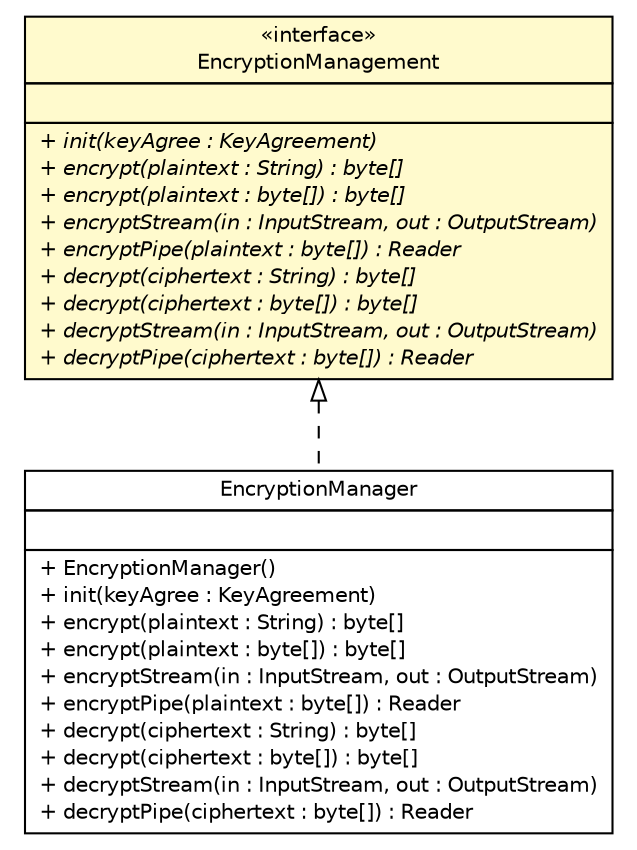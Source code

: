 #!/usr/local/bin/dot
#
# Class diagram 
# Generated by UMLGraph version R5_6 (http://www.umlgraph.org/)
#

digraph G {
	edge [fontname="Helvetica",fontsize=10,labelfontname="Helvetica",labelfontsize=10];
	node [fontname="Helvetica",fontsize=10,shape=plaintext];
	nodesep=0.25;
	ranksep=0.5;
	// sorcer.core.loki.crypt.EncryptionManager
	c216746 [label=<<table title="sorcer.core.loki.crypt.EncryptionManager" border="0" cellborder="1" cellspacing="0" cellpadding="2" port="p" href="./EncryptionManager.html">
		<tr><td><table border="0" cellspacing="0" cellpadding="1">
<tr><td align="center" balign="center"> EncryptionManager </td></tr>
		</table></td></tr>
		<tr><td><table border="0" cellspacing="0" cellpadding="1">
<tr><td align="left" balign="left">  </td></tr>
		</table></td></tr>
		<tr><td><table border="0" cellspacing="0" cellpadding="1">
<tr><td align="left" balign="left"> + EncryptionManager() </td></tr>
<tr><td align="left" balign="left"> + init(keyAgree : KeyAgreement) </td></tr>
<tr><td align="left" balign="left"> + encrypt(plaintext : String) : byte[] </td></tr>
<tr><td align="left" balign="left"> + encrypt(plaintext : byte[]) : byte[] </td></tr>
<tr><td align="left" balign="left"> + encryptStream(in : InputStream, out : OutputStream) </td></tr>
<tr><td align="left" balign="left"> + encryptPipe(plaintext : byte[]) : Reader </td></tr>
<tr><td align="left" balign="left"> + decrypt(ciphertext : String) : byte[] </td></tr>
<tr><td align="left" balign="left"> + decrypt(ciphertext : byte[]) : byte[] </td></tr>
<tr><td align="left" balign="left"> + decryptStream(in : InputStream, out : OutputStream) </td></tr>
<tr><td align="left" balign="left"> + decryptPipe(ciphertext : byte[]) : Reader </td></tr>
		</table></td></tr>
		</table>>, URL="./EncryptionManager.html", fontname="Helvetica", fontcolor="black", fontsize=10.0];
	// sorcer.core.loki.crypt.EncryptionManagement
	c216747 [label=<<table title="sorcer.core.loki.crypt.EncryptionManagement" border="0" cellborder="1" cellspacing="0" cellpadding="2" port="p" bgcolor="lemonChiffon" href="./EncryptionManagement.html">
		<tr><td><table border="0" cellspacing="0" cellpadding="1">
<tr><td align="center" balign="center"> &#171;interface&#187; </td></tr>
<tr><td align="center" balign="center"> EncryptionManagement </td></tr>
		</table></td></tr>
		<tr><td><table border="0" cellspacing="0" cellpadding="1">
<tr><td align="left" balign="left">  </td></tr>
		</table></td></tr>
		<tr><td><table border="0" cellspacing="0" cellpadding="1">
<tr><td align="left" balign="left"><font face="Helvetica-Oblique" point-size="10.0"> + init(keyAgree : KeyAgreement) </font></td></tr>
<tr><td align="left" balign="left"><font face="Helvetica-Oblique" point-size="10.0"> + encrypt(plaintext : String) : byte[] </font></td></tr>
<tr><td align="left" balign="left"><font face="Helvetica-Oblique" point-size="10.0"> + encrypt(plaintext : byte[]) : byte[] </font></td></tr>
<tr><td align="left" balign="left"><font face="Helvetica-Oblique" point-size="10.0"> + encryptStream(in : InputStream, out : OutputStream) </font></td></tr>
<tr><td align="left" balign="left"><font face="Helvetica-Oblique" point-size="10.0"> + encryptPipe(plaintext : byte[]) : Reader </font></td></tr>
<tr><td align="left" balign="left"><font face="Helvetica-Oblique" point-size="10.0"> + decrypt(ciphertext : String) : byte[] </font></td></tr>
<tr><td align="left" balign="left"><font face="Helvetica-Oblique" point-size="10.0"> + decrypt(ciphertext : byte[]) : byte[] </font></td></tr>
<tr><td align="left" balign="left"><font face="Helvetica-Oblique" point-size="10.0"> + decryptStream(in : InputStream, out : OutputStream) </font></td></tr>
<tr><td align="left" balign="left"><font face="Helvetica-Oblique" point-size="10.0"> + decryptPipe(ciphertext : byte[]) : Reader </font></td></tr>
		</table></td></tr>
		</table>>, URL="./EncryptionManagement.html", fontname="Helvetica", fontcolor="black", fontsize=10.0];
	//sorcer.core.loki.crypt.EncryptionManager implements sorcer.core.loki.crypt.EncryptionManagement
	c216747:p -> c216746:p [dir=back,arrowtail=empty,style=dashed];
}


